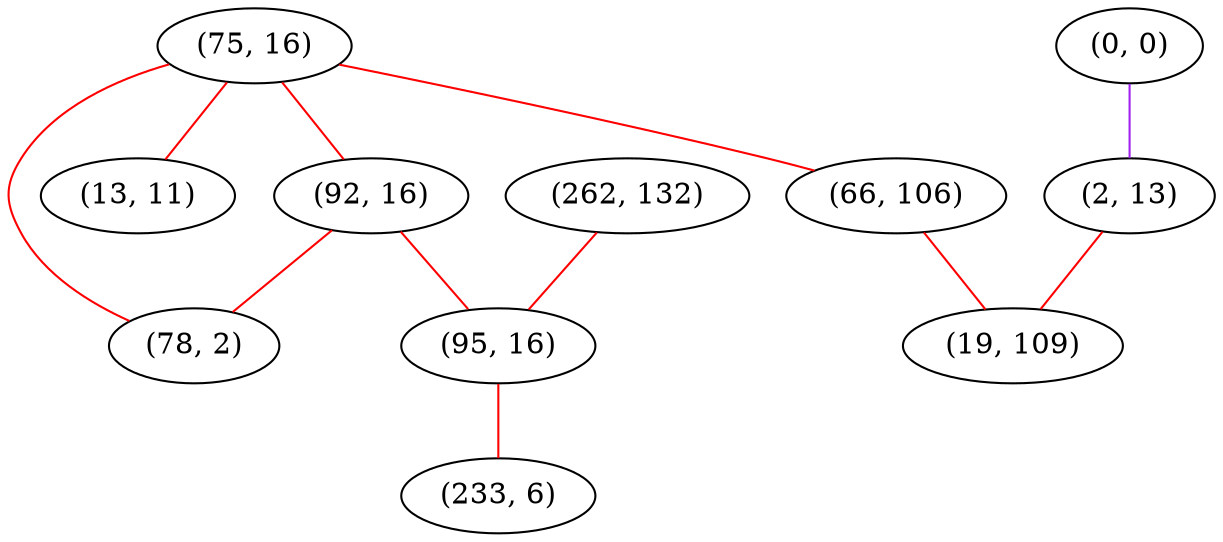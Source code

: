 graph "" {
"(75, 16)";
"(262, 132)";
"(0, 0)";
"(92, 16)";
"(95, 16)";
"(66, 106)";
"(2, 13)";
"(19, 109)";
"(78, 2)";
"(233, 6)";
"(13, 11)";
"(75, 16)" -- "(92, 16)"  [color=red, key=0, weight=1];
"(75, 16)" -- "(13, 11)"  [color=red, key=0, weight=1];
"(75, 16)" -- "(78, 2)"  [color=red, key=0, weight=1];
"(75, 16)" -- "(66, 106)"  [color=red, key=0, weight=1];
"(262, 132)" -- "(95, 16)"  [color=red, key=0, weight=1];
"(0, 0)" -- "(2, 13)"  [color=purple, key=0, weight=4];
"(92, 16)" -- "(78, 2)"  [color=red, key=0, weight=1];
"(92, 16)" -- "(95, 16)"  [color=red, key=0, weight=1];
"(95, 16)" -- "(233, 6)"  [color=red, key=0, weight=1];
"(66, 106)" -- "(19, 109)"  [color=red, key=0, weight=1];
"(2, 13)" -- "(19, 109)"  [color=red, key=0, weight=1];
}
